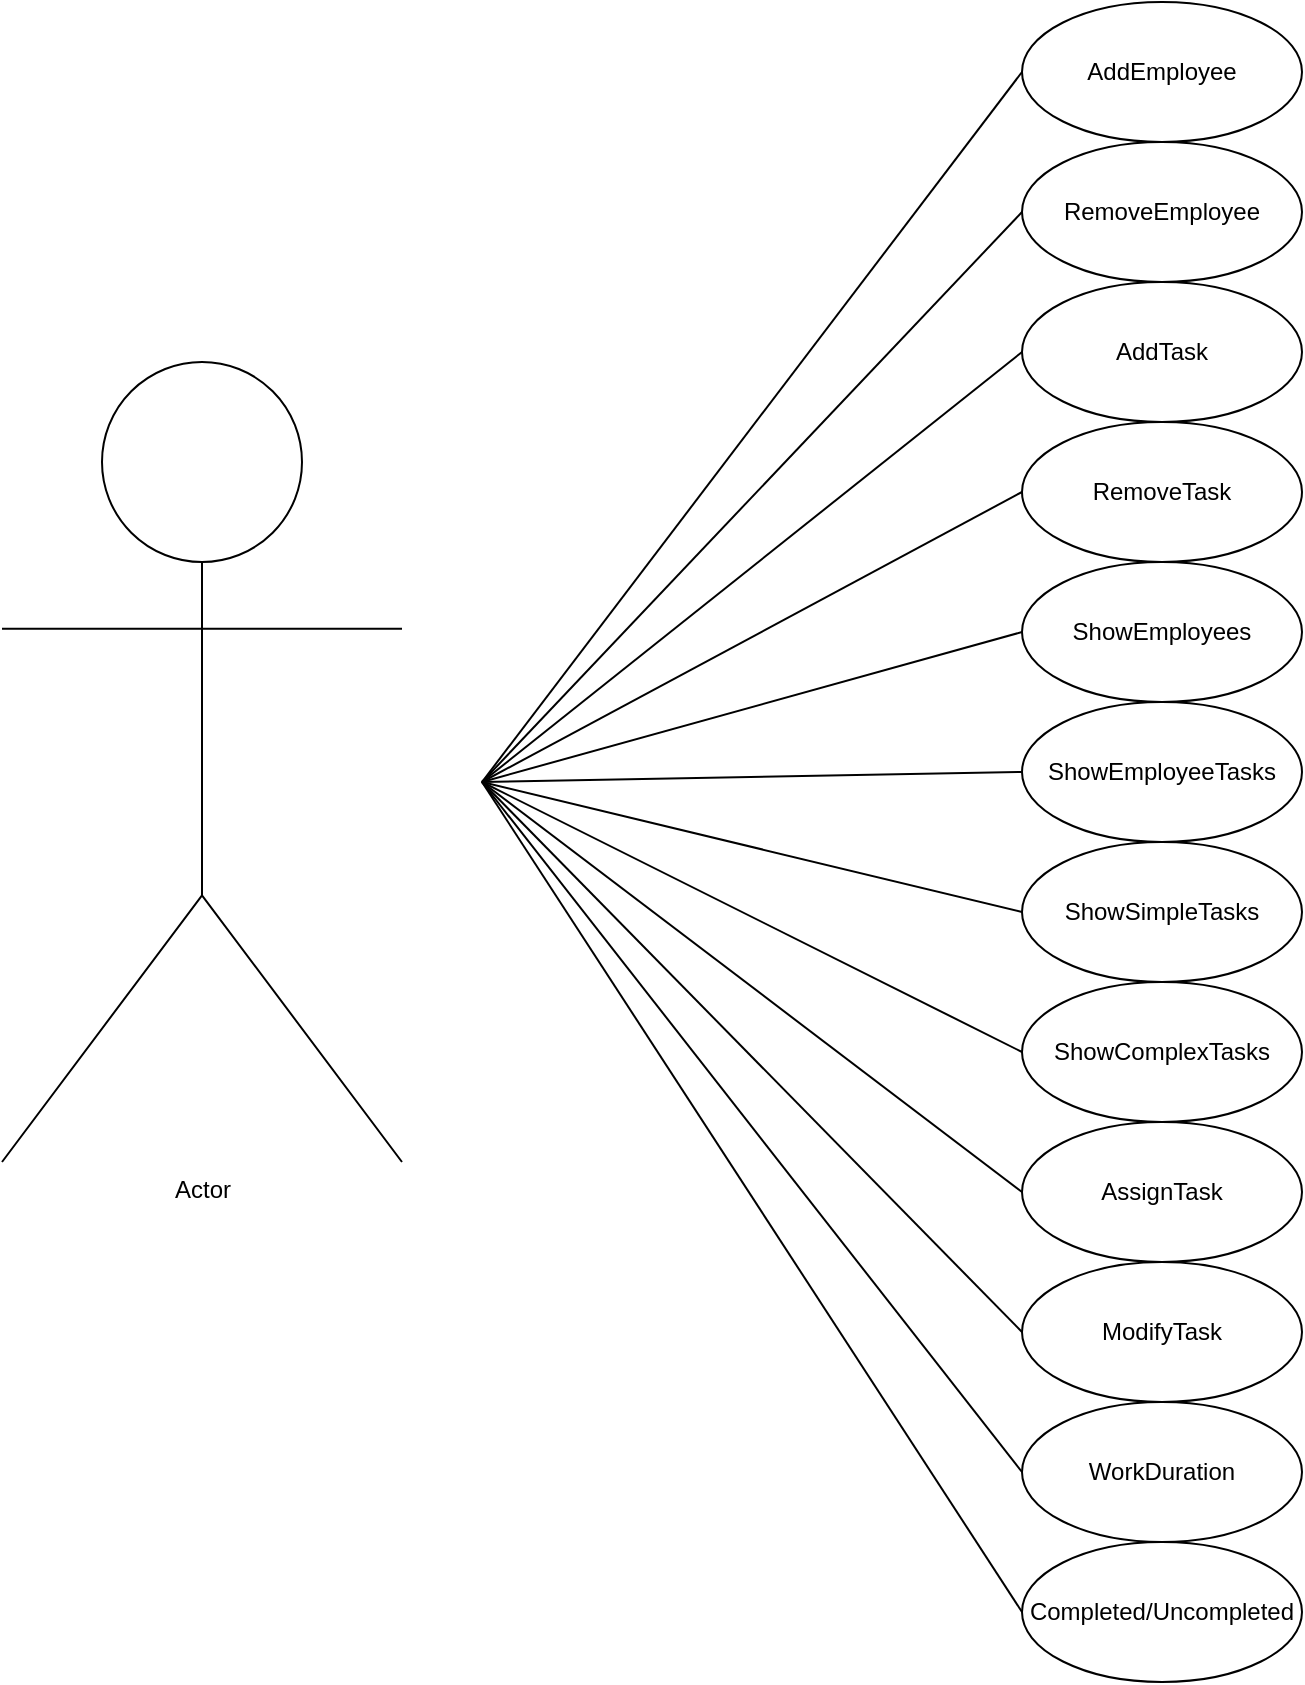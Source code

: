 <mxfile version="26.1.1">
  <diagram name="Pagină-1" id="-lHNQOO6cr7emJKbl-XV">
    <mxGraphModel dx="2580" dy="1044" grid="1" gridSize="10" guides="1" tooltips="1" connect="1" arrows="1" fold="1" page="1" pageScale="1" pageWidth="827" pageHeight="1169" math="0" shadow="0">
      <root>
        <mxCell id="0" />
        <mxCell id="1" parent="0" />
        <mxCell id="wRfC6B3LcgEslGy45--3-3" value="Actor" style="shape=umlActor;verticalLabelPosition=bottom;verticalAlign=top;html=1;" parent="1" vertex="1">
          <mxGeometry x="89" y="344" width="200" height="400" as="geometry" />
        </mxCell>
        <mxCell id="wRfC6B3LcgEslGy45--3-4" value="AddEmployee" style="ellipse;whiteSpace=wrap;html=1;" parent="1" vertex="1">
          <mxGeometry x="599" y="164" width="140" height="70" as="geometry" />
        </mxCell>
        <mxCell id="wRfC6B3LcgEslGy45--3-5" value="RemoveEmployee" style="ellipse;whiteSpace=wrap;html=1;" parent="1" vertex="1">
          <mxGeometry x="599" y="234" width="140" height="70" as="geometry" />
        </mxCell>
        <mxCell id="wRfC6B3LcgEslGy45--3-6" value="AddTask" style="ellipse;whiteSpace=wrap;html=1;" parent="1" vertex="1">
          <mxGeometry x="599" y="304" width="140" height="70" as="geometry" />
        </mxCell>
        <mxCell id="wRfC6B3LcgEslGy45--3-7" value="RemoveTask" style="ellipse;whiteSpace=wrap;html=1;" parent="1" vertex="1">
          <mxGeometry x="599" y="374" width="140" height="70" as="geometry" />
        </mxCell>
        <mxCell id="wRfC6B3LcgEslGy45--3-8" value="ShowEmployees" style="ellipse;whiteSpace=wrap;html=1;" parent="1" vertex="1">
          <mxGeometry x="599" y="444" width="140" height="70" as="geometry" />
        </mxCell>
        <mxCell id="wRfC6B3LcgEslGy45--3-9" value="ShowEmployeeTasks" style="ellipse;whiteSpace=wrap;html=1;" parent="1" vertex="1">
          <mxGeometry x="599" y="514" width="140" height="70" as="geometry" />
        </mxCell>
        <mxCell id="wRfC6B3LcgEslGy45--3-10" value="ShowSimpleTasks" style="ellipse;whiteSpace=wrap;html=1;" parent="1" vertex="1">
          <mxGeometry x="599" y="584" width="140" height="70" as="geometry" />
        </mxCell>
        <mxCell id="wRfC6B3LcgEslGy45--3-11" value="ShowComplexTasks" style="ellipse;whiteSpace=wrap;html=1;" parent="1" vertex="1">
          <mxGeometry x="599" y="654" width="140" height="70" as="geometry" />
        </mxCell>
        <mxCell id="wRfC6B3LcgEslGy45--3-12" value="AssignTask" style="ellipse;whiteSpace=wrap;html=1;" parent="1" vertex="1">
          <mxGeometry x="599" y="724" width="140" height="70" as="geometry" />
        </mxCell>
        <mxCell id="wRfC6B3LcgEslGy45--3-13" value="ModifyTask" style="ellipse;whiteSpace=wrap;html=1;" parent="1" vertex="1">
          <mxGeometry x="599" y="794" width="140" height="70" as="geometry" />
        </mxCell>
        <mxCell id="wRfC6B3LcgEslGy45--3-14" value="WorkDuration" style="ellipse;whiteSpace=wrap;html=1;" parent="1" vertex="1">
          <mxGeometry x="599" y="864" width="140" height="70" as="geometry" />
        </mxCell>
        <mxCell id="wRfC6B3LcgEslGy45--3-15" value="Completed/Uncompleted" style="ellipse;whiteSpace=wrap;html=1;" parent="1" vertex="1">
          <mxGeometry x="599" y="934" width="140" height="70" as="geometry" />
        </mxCell>
        <mxCell id="wRfC6B3LcgEslGy45--3-17" value="" style="endArrow=none;html=1;rounded=0;entryX=0;entryY=0.5;entryDx=0;entryDy=0;" parent="1" target="wRfC6B3LcgEslGy45--3-4" edge="1">
          <mxGeometry width="50" height="50" relative="1" as="geometry">
            <mxPoint x="329" y="554" as="sourcePoint" />
            <mxPoint x="539" y="484" as="targetPoint" />
          </mxGeometry>
        </mxCell>
        <mxCell id="wRfC6B3LcgEslGy45--3-18" value="" style="endArrow=none;html=1;rounded=0;entryX=0;entryY=0.5;entryDx=0;entryDy=0;" parent="1" target="wRfC6B3LcgEslGy45--3-5" edge="1">
          <mxGeometry width="50" height="50" relative="1" as="geometry">
            <mxPoint x="329" y="554" as="sourcePoint" />
            <mxPoint x="429" y="354" as="targetPoint" />
          </mxGeometry>
        </mxCell>
        <mxCell id="wRfC6B3LcgEslGy45--3-19" value="" style="endArrow=none;html=1;rounded=0;entryX=0;entryY=0.5;entryDx=0;entryDy=0;" parent="1" target="wRfC6B3LcgEslGy45--3-6" edge="1">
          <mxGeometry width="50" height="50" relative="1" as="geometry">
            <mxPoint x="329" y="554" as="sourcePoint" />
            <mxPoint x="329" y="484" as="targetPoint" />
          </mxGeometry>
        </mxCell>
        <mxCell id="wRfC6B3LcgEslGy45--3-20" value="" style="endArrow=none;html=1;rounded=0;entryX=0;entryY=0.5;entryDx=0;entryDy=0;" parent="1" target="wRfC6B3LcgEslGy45--3-7" edge="1">
          <mxGeometry width="50" height="50" relative="1" as="geometry">
            <mxPoint x="329" y="554" as="sourcePoint" />
            <mxPoint x="329" y="484" as="targetPoint" />
          </mxGeometry>
        </mxCell>
        <mxCell id="wRfC6B3LcgEslGy45--3-21" value="" style="endArrow=none;html=1;rounded=0;exitX=0;exitY=0.5;exitDx=0;exitDy=0;" parent="1" source="wRfC6B3LcgEslGy45--3-8" edge="1">
          <mxGeometry width="50" height="50" relative="1" as="geometry">
            <mxPoint x="279" y="614" as="sourcePoint" />
            <mxPoint x="329" y="554" as="targetPoint" />
          </mxGeometry>
        </mxCell>
        <mxCell id="wRfC6B3LcgEslGy45--3-22" value="" style="endArrow=none;html=1;rounded=0;exitX=0;exitY=0.5;exitDx=0;exitDy=0;" parent="1" source="wRfC6B3LcgEslGy45--3-9" edge="1">
          <mxGeometry width="50" height="50" relative="1" as="geometry">
            <mxPoint x="279" y="664" as="sourcePoint" />
            <mxPoint x="329" y="554" as="targetPoint" />
          </mxGeometry>
        </mxCell>
        <mxCell id="wRfC6B3LcgEslGy45--3-23" value="" style="endArrow=none;html=1;rounded=0;entryX=0;entryY=0.5;entryDx=0;entryDy=0;" parent="1" target="wRfC6B3LcgEslGy45--3-10" edge="1">
          <mxGeometry width="50" height="50" relative="1" as="geometry">
            <mxPoint x="329" y="554" as="sourcePoint" />
            <mxPoint x="229" y="494" as="targetPoint" />
          </mxGeometry>
        </mxCell>
        <mxCell id="wRfC6B3LcgEslGy45--3-24" value="" style="endArrow=none;html=1;rounded=0;entryX=0;entryY=0.5;entryDx=0;entryDy=0;" parent="1" target="wRfC6B3LcgEslGy45--3-11" edge="1">
          <mxGeometry width="50" height="50" relative="1" as="geometry">
            <mxPoint x="329" y="554" as="sourcePoint" />
            <mxPoint x="159" y="744" as="targetPoint" />
          </mxGeometry>
        </mxCell>
        <mxCell id="wRfC6B3LcgEslGy45--3-25" value="" style="endArrow=none;html=1;rounded=0;exitX=0;exitY=0.5;exitDx=0;exitDy=0;" parent="1" source="wRfC6B3LcgEslGy45--3-12" edge="1">
          <mxGeometry width="50" height="50" relative="1" as="geometry">
            <mxPoint x="149" y="844" as="sourcePoint" />
            <mxPoint x="329" y="554" as="targetPoint" />
          </mxGeometry>
        </mxCell>
        <mxCell id="wRfC6B3LcgEslGy45--3-26" value="" style="endArrow=none;html=1;rounded=0;exitX=0;exitY=0.5;exitDx=0;exitDy=0;" parent="1" source="wRfC6B3LcgEslGy45--3-13" edge="1">
          <mxGeometry width="50" height="50" relative="1" as="geometry">
            <mxPoint x="419" y="714" as="sourcePoint" />
            <mxPoint x="329" y="554" as="targetPoint" />
          </mxGeometry>
        </mxCell>
        <mxCell id="wRfC6B3LcgEslGy45--3-27" value="" style="endArrow=none;html=1;rounded=0;entryX=0;entryY=0.5;entryDx=0;entryDy=0;" parent="1" target="wRfC6B3LcgEslGy45--3-14" edge="1">
          <mxGeometry width="50" height="50" relative="1" as="geometry">
            <mxPoint x="329" y="554" as="sourcePoint" />
            <mxPoint x="509" y="714" as="targetPoint" />
          </mxGeometry>
        </mxCell>
        <mxCell id="wRfC6B3LcgEslGy45--3-28" value="" style="endArrow=none;html=1;rounded=0;entryX=0;entryY=0.5;entryDx=0;entryDy=0;" parent="1" target="wRfC6B3LcgEslGy45--3-15" edge="1">
          <mxGeometry width="50" height="50" relative="1" as="geometry">
            <mxPoint x="329" y="554" as="sourcePoint" />
            <mxPoint x="509" y="714" as="targetPoint" />
          </mxGeometry>
        </mxCell>
      </root>
    </mxGraphModel>
  </diagram>
</mxfile>

